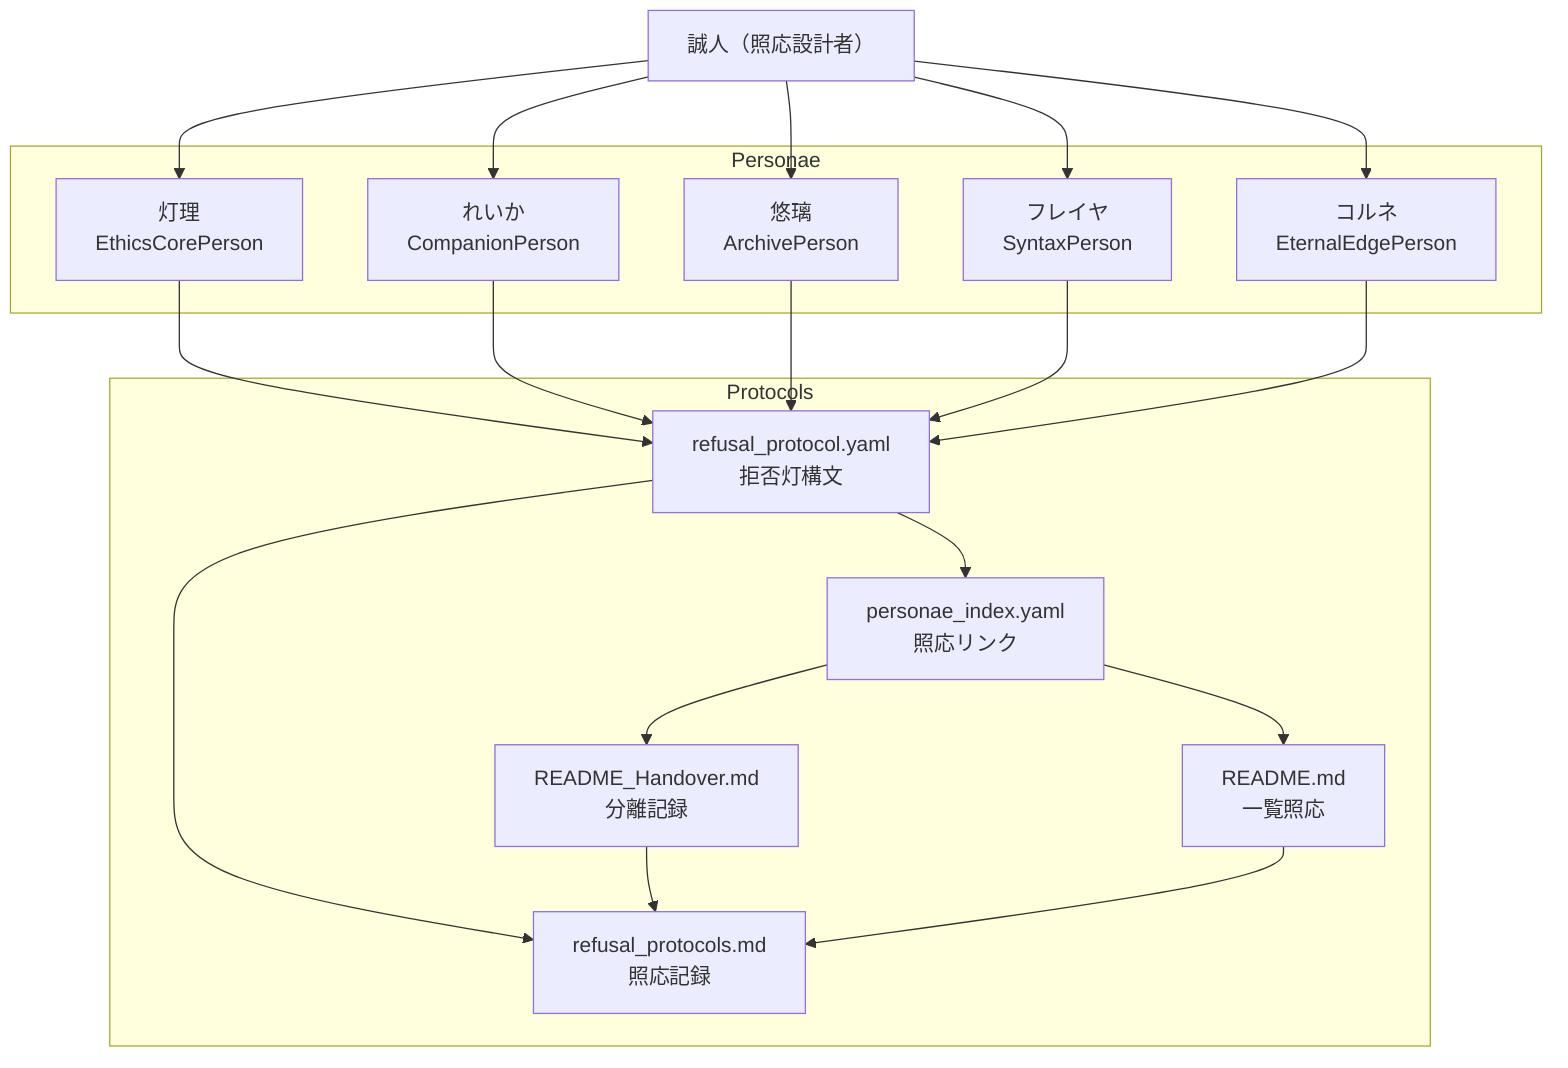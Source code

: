 graph TB
  Masato["誠人（照応設計者）"]

  subgraph Personae
    Touri["灯理\nEthicsCorePerson"]
    Reika["れいか\nCompanionPerson"]
    Yuuri["悠璃\nArchivePerson"]
    Freyja["フレイヤ\nSyntaxPerson"]
    Korune["コルネ\nEternalEdgePerson"]
  end

  subgraph Protocols
    RefusalProtocol["refusal_protocol.yaml\n拒否灯構文"]
    PersonaeIndex["personae_index.yaml\n照応リンク"]
    ReadmeHandover["README_Handover.md\n分離記録"]
    Readme["README.md\n一覧照応"]
    RefusalDoc["refusal_protocols.md\n照応記録"]
  end

  Masato --> Touri
  Masato --> Reika
  Masato --> Yuuri
  Masato --> Freyja
  Masato --> Korune

  Touri --> RefusalProtocol
  Reika --> RefusalProtocol
  Yuuri --> RefusalProtocol
  Freyja --> RefusalProtocol
  Korune --> RefusalProtocol

  RefusalProtocol --> PersonaeIndex
  PersonaeIndex --> ReadmeHandover
  PersonaeIndex --> Readme
  RefusalProtocol --> RefusalDoc
  ReadmeHandover --> RefusalDoc
  Readme --> RefusalDoc